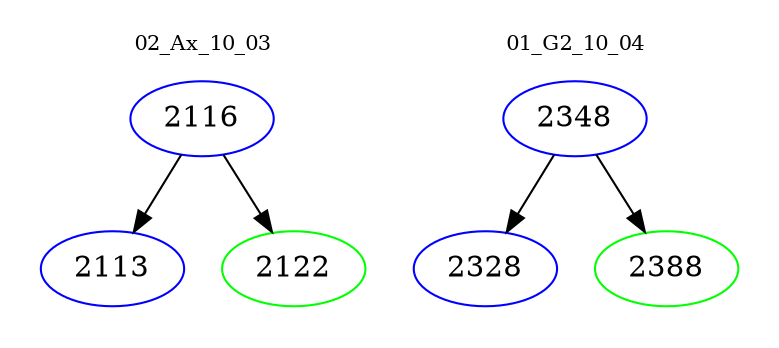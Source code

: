 digraph{
subgraph cluster_0 {
color = white
label = "02_Ax_10_03";
fontsize=10;
T0_2116 [label="2116", color="blue"]
T0_2116 -> T0_2113 [color="black"]
T0_2113 [label="2113", color="blue"]
T0_2116 -> T0_2122 [color="black"]
T0_2122 [label="2122", color="green"]
}
subgraph cluster_1 {
color = white
label = "01_G2_10_04";
fontsize=10;
T1_2348 [label="2348", color="blue"]
T1_2348 -> T1_2328 [color="black"]
T1_2328 [label="2328", color="blue"]
T1_2348 -> T1_2388 [color="black"]
T1_2388 [label="2388", color="green"]
}
}
